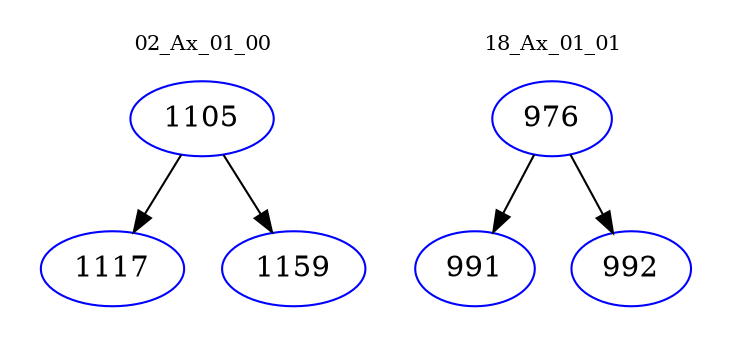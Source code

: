 digraph{
subgraph cluster_0 {
color = white
label = "02_Ax_01_00";
fontsize=10;
T0_1105 [label="1105", color="blue"]
T0_1105 -> T0_1117 [color="black"]
T0_1117 [label="1117", color="blue"]
T0_1105 -> T0_1159 [color="black"]
T0_1159 [label="1159", color="blue"]
}
subgraph cluster_1 {
color = white
label = "18_Ax_01_01";
fontsize=10;
T1_976 [label="976", color="blue"]
T1_976 -> T1_991 [color="black"]
T1_991 [label="991", color="blue"]
T1_976 -> T1_992 [color="black"]
T1_992 [label="992", color="blue"]
}
}
